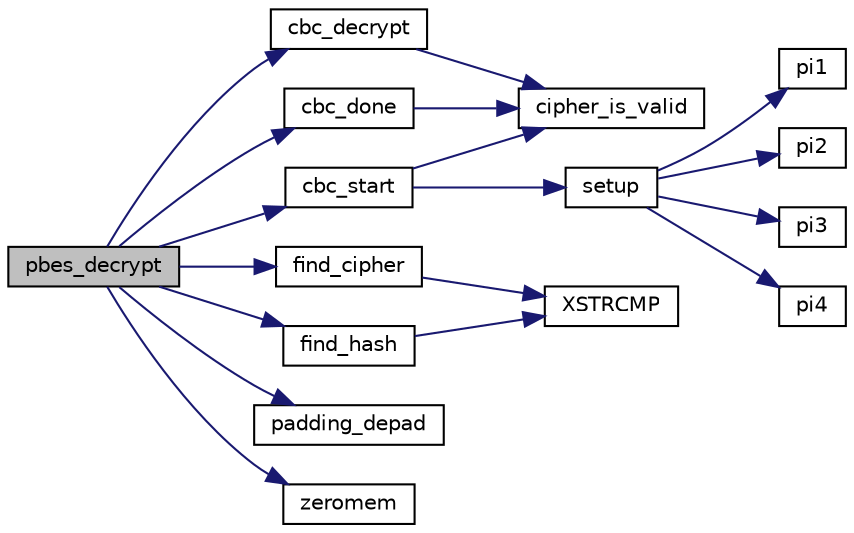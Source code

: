 digraph "pbes_decrypt"
{
 // LATEX_PDF_SIZE
  edge [fontname="Helvetica",fontsize="10",labelfontname="Helvetica",labelfontsize="10"];
  node [fontname="Helvetica",fontsize="10",shape=record];
  rankdir="LR";
  Node899 [label="pbes_decrypt",height=0.2,width=0.4,color="black", fillcolor="grey75", style="filled", fontcolor="black",tooltip="Decrypt Data encrypted via either PBES1 or PBES2."];
  Node899 -> Node900 [color="midnightblue",fontsize="10",style="solid",fontname="Helvetica"];
  Node900 [label="cbc_decrypt",height=0.2,width=0.4,color="black", fillcolor="white", style="filled",URL="$cbc__decrypt_8c.html#a370774a78d86e94ee3dee504dc15773f",tooltip="CBC decrypt."];
  Node900 -> Node901 [color="midnightblue",fontsize="10",style="solid",fontname="Helvetica"];
  Node901 [label="cipher_is_valid",height=0.2,width=0.4,color="black", fillcolor="white", style="filled",URL="$tomcrypt__cipher_8h.html#ac30eb68934c4ca07205344dc9d159221",tooltip=" "];
  Node899 -> Node902 [color="midnightblue",fontsize="10",style="solid",fontname="Helvetica"];
  Node902 [label="cbc_done",height=0.2,width=0.4,color="black", fillcolor="white", style="filled",URL="$cbc__done_8c.html#a13f57f4d9801877029527e4ad3a2dd5f",tooltip="Terminate the chain."];
  Node902 -> Node901 [color="midnightblue",fontsize="10",style="solid",fontname="Helvetica"];
  Node899 -> Node903 [color="midnightblue",fontsize="10",style="solid",fontname="Helvetica"];
  Node903 [label="cbc_start",height=0.2,width=0.4,color="black", fillcolor="white", style="filled",URL="$cbc__start_8c.html#abba6632aa97f200faf29cdb7f5d99eee",tooltip="Initialize a CBC context."];
  Node903 -> Node901 [color="midnightblue",fontsize="10",style="solid",fontname="Helvetica"];
  Node903 -> Node904 [color="midnightblue",fontsize="10",style="solid",fontname="Helvetica"];
  Node904 [label="setup",height=0.2,width=0.4,color="black", fillcolor="white", style="filled",URL="$multi2_8c.html#ad0625943f7d847668b869ed827c51d47",tooltip=" "];
  Node904 -> Node905 [color="midnightblue",fontsize="10",style="solid",fontname="Helvetica"];
  Node905 [label="pi1",height=0.2,width=0.4,color="black", fillcolor="white", style="filled",URL="$multi2_8c.html#aa6e28a79517b509154714e51c2c1dc3b",tooltip=" "];
  Node904 -> Node906 [color="midnightblue",fontsize="10",style="solid",fontname="Helvetica"];
  Node906 [label="pi2",height=0.2,width=0.4,color="black", fillcolor="white", style="filled",URL="$multi2_8c.html#a37c4b6b09dd5493456b3c765914b1481",tooltip=" "];
  Node904 -> Node907 [color="midnightblue",fontsize="10",style="solid",fontname="Helvetica"];
  Node907 [label="pi3",height=0.2,width=0.4,color="black", fillcolor="white", style="filled",URL="$multi2_8c.html#a3e3c386a25d0f6950651f1fa5277c147",tooltip=" "];
  Node904 -> Node908 [color="midnightblue",fontsize="10",style="solid",fontname="Helvetica"];
  Node908 [label="pi4",height=0.2,width=0.4,color="black", fillcolor="white", style="filled",URL="$multi2_8c.html#ad94b543f7f2133e851ecb20bd9324e12",tooltip=" "];
  Node899 -> Node909 [color="midnightblue",fontsize="10",style="solid",fontname="Helvetica"];
  Node909 [label="find_cipher",height=0.2,width=0.4,color="black", fillcolor="white", style="filled",URL="$tomcrypt__cipher_8h.html#af5c3882342fd65a17239cd04bfdf44e2",tooltip="Find a registered cipher by name."];
  Node909 -> Node910 [color="midnightblue",fontsize="10",style="solid",fontname="Helvetica"];
  Node910 [label="XSTRCMP",height=0.2,width=0.4,color="black", fillcolor="white", style="filled",URL="$tomcrypt__cfg_8h.html#a5d6e3d69e1d3f54de008b963bba3c6b3",tooltip=" "];
  Node899 -> Node911 [color="midnightblue",fontsize="10",style="solid",fontname="Helvetica"];
  Node911 [label="find_hash",height=0.2,width=0.4,color="black", fillcolor="white", style="filled",URL="$tomcrypt__hash_8h.html#a1818254b9c8f09047af3b66ea7f5852b",tooltip="Find a registered hash by name."];
  Node911 -> Node910 [color="midnightblue",fontsize="10",style="solid",fontname="Helvetica"];
  Node899 -> Node912 [color="midnightblue",fontsize="10",style="solid",fontname="Helvetica"];
  Node912 [label="padding_depad",height=0.2,width=0.4,color="black", fillcolor="white", style="filled",URL="$padding__depad_8c.html#a82df175ea5c72fef7e519125bbe9fb89",tooltip="Remove padding from your data."];
  Node899 -> Node913 [color="midnightblue",fontsize="10",style="solid",fontname="Helvetica"];
  Node913 [label="zeromem",height=0.2,width=0.4,color="black", fillcolor="white", style="filled",URL="$tomcrypt__misc_8h.html#a63b6e188713790263bfd3612fe8b398f",tooltip="Zero a block of memory."];
}
